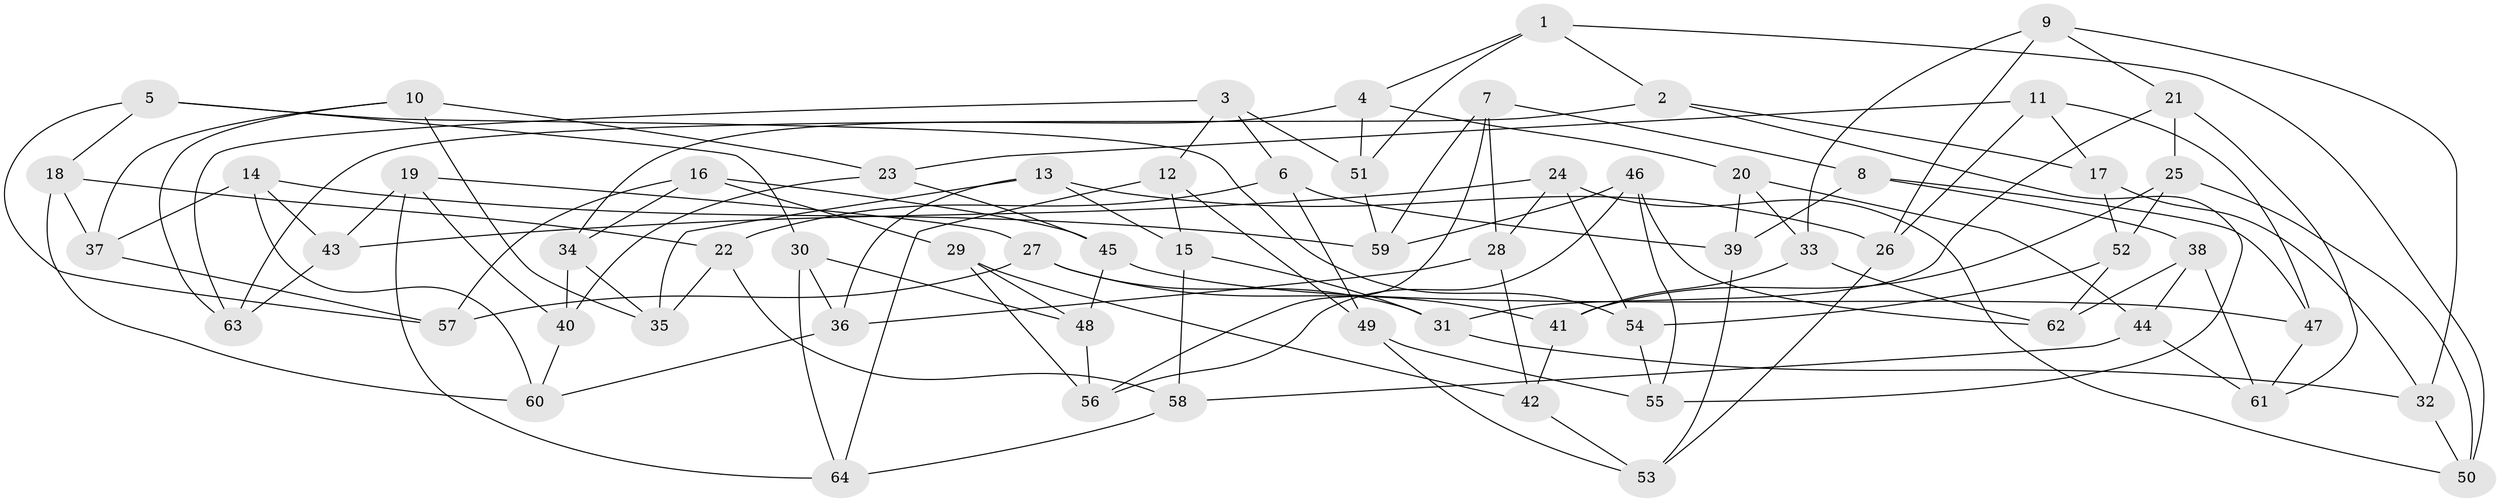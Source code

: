 // Generated by graph-tools (version 1.1) at 2025/38/03/09/25 02:38:18]
// undirected, 64 vertices, 128 edges
graph export_dot {
graph [start="1"]
  node [color=gray90,style=filled];
  1;
  2;
  3;
  4;
  5;
  6;
  7;
  8;
  9;
  10;
  11;
  12;
  13;
  14;
  15;
  16;
  17;
  18;
  19;
  20;
  21;
  22;
  23;
  24;
  25;
  26;
  27;
  28;
  29;
  30;
  31;
  32;
  33;
  34;
  35;
  36;
  37;
  38;
  39;
  40;
  41;
  42;
  43;
  44;
  45;
  46;
  47;
  48;
  49;
  50;
  51;
  52;
  53;
  54;
  55;
  56;
  57;
  58;
  59;
  60;
  61;
  62;
  63;
  64;
  1 -- 4;
  1 -- 50;
  1 -- 2;
  1 -- 51;
  2 -- 17;
  2 -- 63;
  2 -- 55;
  3 -- 12;
  3 -- 6;
  3 -- 51;
  3 -- 63;
  4 -- 20;
  4 -- 34;
  4 -- 51;
  5 -- 54;
  5 -- 57;
  5 -- 30;
  5 -- 18;
  6 -- 22;
  6 -- 49;
  6 -- 39;
  7 -- 8;
  7 -- 56;
  7 -- 28;
  7 -- 59;
  8 -- 39;
  8 -- 47;
  8 -- 38;
  9 -- 33;
  9 -- 26;
  9 -- 21;
  9 -- 32;
  10 -- 37;
  10 -- 23;
  10 -- 63;
  10 -- 35;
  11 -- 17;
  11 -- 47;
  11 -- 26;
  11 -- 23;
  12 -- 64;
  12 -- 49;
  12 -- 15;
  13 -- 26;
  13 -- 36;
  13 -- 35;
  13 -- 15;
  14 -- 59;
  14 -- 37;
  14 -- 60;
  14 -- 43;
  15 -- 31;
  15 -- 58;
  16 -- 45;
  16 -- 57;
  16 -- 34;
  16 -- 29;
  17 -- 52;
  17 -- 32;
  18 -- 22;
  18 -- 60;
  18 -- 37;
  19 -- 64;
  19 -- 43;
  19 -- 40;
  19 -- 27;
  20 -- 44;
  20 -- 39;
  20 -- 33;
  21 -- 61;
  21 -- 31;
  21 -- 25;
  22 -- 58;
  22 -- 35;
  23 -- 40;
  23 -- 45;
  24 -- 50;
  24 -- 54;
  24 -- 43;
  24 -- 28;
  25 -- 41;
  25 -- 50;
  25 -- 52;
  26 -- 53;
  27 -- 31;
  27 -- 57;
  27 -- 41;
  28 -- 42;
  28 -- 36;
  29 -- 48;
  29 -- 42;
  29 -- 56;
  30 -- 48;
  30 -- 36;
  30 -- 64;
  31 -- 32;
  32 -- 50;
  33 -- 41;
  33 -- 62;
  34 -- 40;
  34 -- 35;
  36 -- 60;
  37 -- 57;
  38 -- 61;
  38 -- 44;
  38 -- 62;
  39 -- 53;
  40 -- 60;
  41 -- 42;
  42 -- 53;
  43 -- 63;
  44 -- 58;
  44 -- 61;
  45 -- 48;
  45 -- 47;
  46 -- 62;
  46 -- 56;
  46 -- 55;
  46 -- 59;
  47 -- 61;
  48 -- 56;
  49 -- 53;
  49 -- 55;
  51 -- 59;
  52 -- 54;
  52 -- 62;
  54 -- 55;
  58 -- 64;
}
